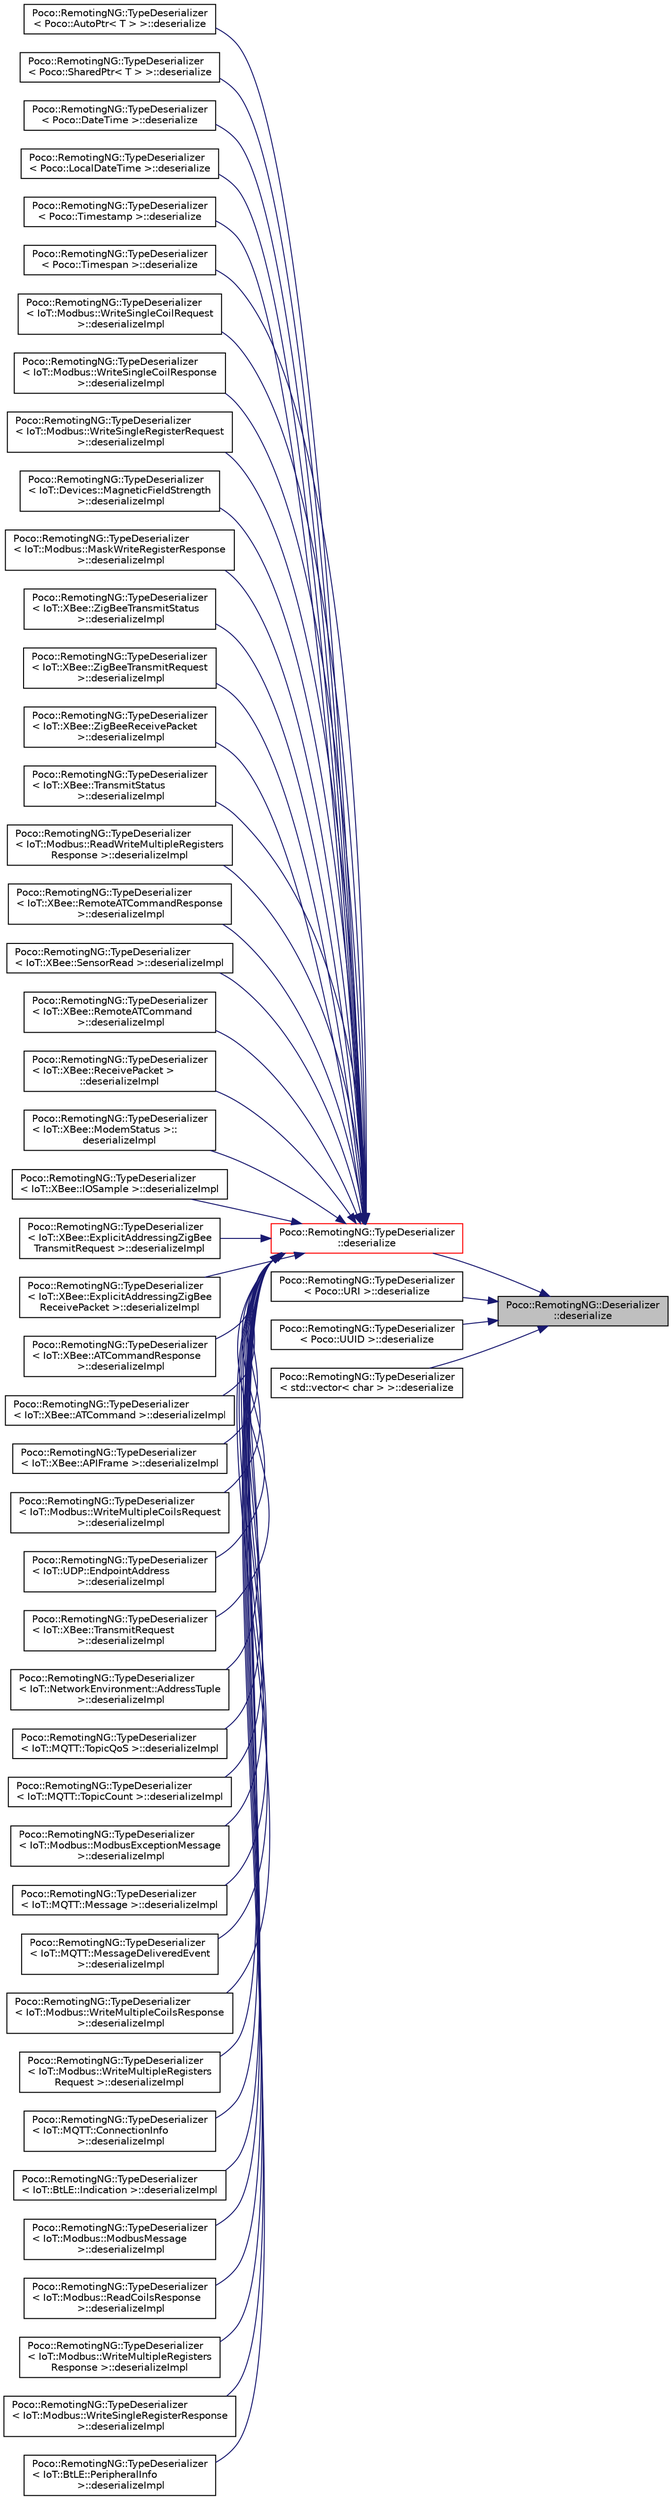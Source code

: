 digraph "Poco::RemotingNG::Deserializer::deserialize"
{
 // LATEX_PDF_SIZE
  edge [fontname="Helvetica",fontsize="10",labelfontname="Helvetica",labelfontsize="10"];
  node [fontname="Helvetica",fontsize="10",shape=record];
  rankdir="RL";
  Node1 [label="Poco::RemotingNG::Deserializer\l::deserialize",height=0.2,width=0.4,color="black", fillcolor="grey75", style="filled", fontcolor="black",tooltip=" "];
  Node1 -> Node2 [dir="back",color="midnightblue",fontsize="10",style="solid",fontname="Helvetica"];
  Node2 [label="Poco::RemotingNG::TypeDeserializer\l::deserialize",height=0.2,width=0.4,color="red", fillcolor="white", style="filled",URL="$classPoco_1_1RemotingNG_1_1TypeDeserializer.html#a93de3b10c219daf40047332e26ac0442",tooltip=" "];
  Node2 -> Node3 [dir="back",color="midnightblue",fontsize="10",style="solid",fontname="Helvetica"];
  Node3 [label="Poco::RemotingNG::TypeDeserializer\l\< Poco::AutoPtr\< T \> \>::deserialize",height=0.2,width=0.4,color="black", fillcolor="white", style="filled",URL="$classPoco_1_1RemotingNG_1_1TypeDeserializer_3_01Poco_1_1AutoPtr_3_01T_01_4_01_4.html#ada8904c73b5759a2cf370aefe0406b7e",tooltip=" "];
  Node2 -> Node4 [dir="back",color="midnightblue",fontsize="10",style="solid",fontname="Helvetica"];
  Node4 [label="Poco::RemotingNG::TypeDeserializer\l\< Poco::SharedPtr\< T \> \>::deserialize",height=0.2,width=0.4,color="black", fillcolor="white", style="filled",URL="$classPoco_1_1RemotingNG_1_1TypeDeserializer_3_01Poco_1_1SharedPtr_3_01T_01_4_01_4.html#a4e8be58d6935d812522edf65fefa7887",tooltip=" "];
  Node2 -> Node5 [dir="back",color="midnightblue",fontsize="10",style="solid",fontname="Helvetica"];
  Node5 [label="Poco::RemotingNG::TypeDeserializer\l\< Poco::DateTime \>::deserialize",height=0.2,width=0.4,color="black", fillcolor="white", style="filled",URL="$classPoco_1_1RemotingNG_1_1TypeDeserializer_3_01Poco_1_1DateTime_01_4.html#aa9a907aaf57b5bed71389374858b0480",tooltip=" "];
  Node2 -> Node6 [dir="back",color="midnightblue",fontsize="10",style="solid",fontname="Helvetica"];
  Node6 [label="Poco::RemotingNG::TypeDeserializer\l\< Poco::LocalDateTime \>::deserialize",height=0.2,width=0.4,color="black", fillcolor="white", style="filled",URL="$classPoco_1_1RemotingNG_1_1TypeDeserializer_3_01Poco_1_1LocalDateTime_01_4.html#a5e177d23897f413004efc9dd62db2a89",tooltip=" "];
  Node2 -> Node7 [dir="back",color="midnightblue",fontsize="10",style="solid",fontname="Helvetica"];
  Node7 [label="Poco::RemotingNG::TypeDeserializer\l\< Poco::Timestamp \>::deserialize",height=0.2,width=0.4,color="black", fillcolor="white", style="filled",URL="$classPoco_1_1RemotingNG_1_1TypeDeserializer_3_01Poco_1_1Timestamp_01_4.html#adac1e1be0ac65bd37fb9c4dbd24d9677",tooltip=" "];
  Node2 -> Node8 [dir="back",color="midnightblue",fontsize="10",style="solid",fontname="Helvetica"];
  Node8 [label="Poco::RemotingNG::TypeDeserializer\l\< Poco::Timespan \>::deserialize",height=0.2,width=0.4,color="black", fillcolor="white", style="filled",URL="$classPoco_1_1RemotingNG_1_1TypeDeserializer_3_01Poco_1_1Timespan_01_4.html#a63fde70f8732dbbd2e1bc5b27e1ec0b5",tooltip="Deserialize for complex data types."];
  Node2 -> Node9 [dir="back",color="midnightblue",fontsize="10",style="solid",fontname="Helvetica"];
  Node9 [label="Poco::RemotingNG::TypeDeserializer\l\< IoT::Modbus::WriteSingleCoilRequest\l \>::deserializeImpl",height=0.2,width=0.4,color="black", fillcolor="white", style="filled",URL="$classPoco_1_1RemotingNG_1_1TypeDeserializer_3_01IoT_1_1Modbus_1_1WriteSingleCoilRequest_01_4.html#ab6f6ee34eb789078ad721fa8a8abadad",tooltip=" "];
  Node2 -> Node10 [dir="back",color="midnightblue",fontsize="10",style="solid",fontname="Helvetica"];
  Node10 [label="Poco::RemotingNG::TypeDeserializer\l\< IoT::Modbus::WriteSingleCoilResponse\l \>::deserializeImpl",height=0.2,width=0.4,color="black", fillcolor="white", style="filled",URL="$classPoco_1_1RemotingNG_1_1TypeDeserializer_3_01IoT_1_1Modbus_1_1WriteSingleCoilResponse_01_4.html#a0c4215c8d5bd31746537777e6c60e8a3",tooltip=" "];
  Node2 -> Node11 [dir="back",color="midnightblue",fontsize="10",style="solid",fontname="Helvetica"];
  Node11 [label="Poco::RemotingNG::TypeDeserializer\l\< IoT::Modbus::WriteSingleRegisterRequest\l \>::deserializeImpl",height=0.2,width=0.4,color="black", fillcolor="white", style="filled",URL="$classPoco_1_1RemotingNG_1_1TypeDeserializer_3_01IoT_1_1Modbus_1_1WriteSingleRegisterRequest_01_4.html#a861b56512997947ce497d0f7d9ab07b1",tooltip=" "];
  Node2 -> Node12 [dir="back",color="midnightblue",fontsize="10",style="solid",fontname="Helvetica"];
  Node12 [label="Poco::RemotingNG::TypeDeserializer\l\< IoT::Devices::MagneticFieldStrength\l \>::deserializeImpl",height=0.2,width=0.4,color="black", fillcolor="white", style="filled",URL="$classPoco_1_1RemotingNG_1_1TypeDeserializer_3_01IoT_1_1Devices_1_1MagneticFieldStrength_01_4.html#a0e7503823951cedcfe5d32866420a163",tooltip=" "];
  Node2 -> Node13 [dir="back",color="midnightblue",fontsize="10",style="solid",fontname="Helvetica"];
  Node13 [label="Poco::RemotingNG::TypeDeserializer\l\< IoT::Modbus::MaskWriteRegisterResponse\l \>::deserializeImpl",height=0.2,width=0.4,color="black", fillcolor="white", style="filled",URL="$classPoco_1_1RemotingNG_1_1TypeDeserializer_3_01IoT_1_1Modbus_1_1MaskWriteRegisterResponse_01_4.html#a210ed585e3be0ae0f6136f81c781bde8",tooltip=" "];
  Node2 -> Node14 [dir="back",color="midnightblue",fontsize="10",style="solid",fontname="Helvetica"];
  Node14 [label="Poco::RemotingNG::TypeDeserializer\l\< IoT::XBee::ZigBeeTransmitStatus\l \>::deserializeImpl",height=0.2,width=0.4,color="black", fillcolor="white", style="filled",URL="$classPoco_1_1RemotingNG_1_1TypeDeserializer_3_01IoT_1_1XBee_1_1ZigBeeTransmitStatus_01_4.html#a6196ed6270a4305c92227c64781a37c3",tooltip=" "];
  Node2 -> Node15 [dir="back",color="midnightblue",fontsize="10",style="solid",fontname="Helvetica"];
  Node15 [label="Poco::RemotingNG::TypeDeserializer\l\< IoT::XBee::ZigBeeTransmitRequest\l \>::deserializeImpl",height=0.2,width=0.4,color="black", fillcolor="white", style="filled",URL="$classPoco_1_1RemotingNG_1_1TypeDeserializer_3_01IoT_1_1XBee_1_1ZigBeeTransmitRequest_01_4.html#aec4117351f17d819c4d98cff0ff2cc13",tooltip=" "];
  Node2 -> Node16 [dir="back",color="midnightblue",fontsize="10",style="solid",fontname="Helvetica"];
  Node16 [label="Poco::RemotingNG::TypeDeserializer\l\< IoT::XBee::ZigBeeReceivePacket\l \>::deserializeImpl",height=0.2,width=0.4,color="black", fillcolor="white", style="filled",URL="$classPoco_1_1RemotingNG_1_1TypeDeserializer_3_01IoT_1_1XBee_1_1ZigBeeReceivePacket_01_4.html#a837267fad50e9a4362c12bbc2af3f0cd",tooltip=" "];
  Node2 -> Node17 [dir="back",color="midnightblue",fontsize="10",style="solid",fontname="Helvetica"];
  Node17 [label="Poco::RemotingNG::TypeDeserializer\l\< IoT::XBee::TransmitStatus\l \>::deserializeImpl",height=0.2,width=0.4,color="black", fillcolor="white", style="filled",URL="$classPoco_1_1RemotingNG_1_1TypeDeserializer_3_01IoT_1_1XBee_1_1TransmitStatus_01_4.html#acf8cc6e28d6d7bdde99d326d6dbc4cdf",tooltip=" "];
  Node2 -> Node18 [dir="back",color="midnightblue",fontsize="10",style="solid",fontname="Helvetica"];
  Node18 [label="Poco::RemotingNG::TypeDeserializer\l\< IoT::Modbus::ReadWriteMultipleRegisters\lResponse \>::deserializeImpl",height=0.2,width=0.4,color="black", fillcolor="white", style="filled",URL="$classPoco_1_1RemotingNG_1_1TypeDeserializer_3_01IoT_1_1Modbus_1_1ReadWriteMultipleRegistersResponse_01_4.html#a37dd8afd863cf41e591a67bab28a15cc",tooltip=" "];
  Node2 -> Node19 [dir="back",color="midnightblue",fontsize="10",style="solid",fontname="Helvetica"];
  Node19 [label="Poco::RemotingNG::TypeDeserializer\l\< IoT::XBee::RemoteATCommandResponse\l \>::deserializeImpl",height=0.2,width=0.4,color="black", fillcolor="white", style="filled",URL="$classPoco_1_1RemotingNG_1_1TypeDeserializer_3_01IoT_1_1XBee_1_1RemoteATCommandResponse_01_4.html#a814b615e39dd475ec0986909357f02e7",tooltip=" "];
  Node2 -> Node20 [dir="back",color="midnightblue",fontsize="10",style="solid",fontname="Helvetica"];
  Node20 [label="Poco::RemotingNG::TypeDeserializer\l\< IoT::XBee::SensorRead \>::deserializeImpl",height=0.2,width=0.4,color="black", fillcolor="white", style="filled",URL="$classPoco_1_1RemotingNG_1_1TypeDeserializer_3_01IoT_1_1XBee_1_1SensorRead_01_4.html#a26f777822c000141e555a41c8f89c737",tooltip=" "];
  Node2 -> Node21 [dir="back",color="midnightblue",fontsize="10",style="solid",fontname="Helvetica"];
  Node21 [label="Poco::RemotingNG::TypeDeserializer\l\< IoT::XBee::RemoteATCommand\l \>::deserializeImpl",height=0.2,width=0.4,color="black", fillcolor="white", style="filled",URL="$classPoco_1_1RemotingNG_1_1TypeDeserializer_3_01IoT_1_1XBee_1_1RemoteATCommand_01_4.html#a02b60dec63754df2f656cdc9d2faeef3",tooltip=" "];
  Node2 -> Node22 [dir="back",color="midnightblue",fontsize="10",style="solid",fontname="Helvetica"];
  Node22 [label="Poco::RemotingNG::TypeDeserializer\l\< IoT::XBee::ReceivePacket \>\l::deserializeImpl",height=0.2,width=0.4,color="black", fillcolor="white", style="filled",URL="$classPoco_1_1RemotingNG_1_1TypeDeserializer_3_01IoT_1_1XBee_1_1ReceivePacket_01_4.html#a0b5f408250dacb0c704283bff51b78ee",tooltip=" "];
  Node2 -> Node23 [dir="back",color="midnightblue",fontsize="10",style="solid",fontname="Helvetica"];
  Node23 [label="Poco::RemotingNG::TypeDeserializer\l\< IoT::XBee::ModemStatus \>::\ldeserializeImpl",height=0.2,width=0.4,color="black", fillcolor="white", style="filled",URL="$classPoco_1_1RemotingNG_1_1TypeDeserializer_3_01IoT_1_1XBee_1_1ModemStatus_01_4.html#a22b2d3db11e6f850aaff10c950dd68b6",tooltip=" "];
  Node2 -> Node24 [dir="back",color="midnightblue",fontsize="10",style="solid",fontname="Helvetica"];
  Node24 [label="Poco::RemotingNG::TypeDeserializer\l\< IoT::XBee::IOSample \>::deserializeImpl",height=0.2,width=0.4,color="black", fillcolor="white", style="filled",URL="$classPoco_1_1RemotingNG_1_1TypeDeserializer_3_01IoT_1_1XBee_1_1IOSample_01_4.html#ac22f4d13686606239691d408530fdb96",tooltip=" "];
  Node2 -> Node25 [dir="back",color="midnightblue",fontsize="10",style="solid",fontname="Helvetica"];
  Node25 [label="Poco::RemotingNG::TypeDeserializer\l\< IoT::XBee::ExplicitAddressingZigBee\lTransmitRequest \>::deserializeImpl",height=0.2,width=0.4,color="black", fillcolor="white", style="filled",URL="$classPoco_1_1RemotingNG_1_1TypeDeserializer_3_01IoT_1_1XBee_1_1ExplicitAddressingZigBeeTransmitRequest_01_4.html#a710c87fb061a264e762dc9d844bed015",tooltip=" "];
  Node2 -> Node26 [dir="back",color="midnightblue",fontsize="10",style="solid",fontname="Helvetica"];
  Node26 [label="Poco::RemotingNG::TypeDeserializer\l\< IoT::XBee::ExplicitAddressingZigBee\lReceivePacket \>::deserializeImpl",height=0.2,width=0.4,color="black", fillcolor="white", style="filled",URL="$classPoco_1_1RemotingNG_1_1TypeDeserializer_3_01IoT_1_1XBee_1_1ExplicitAddressingZigBeeReceivePacket_01_4.html#ad54cb260989f3718ac41a5ec70150b12",tooltip=" "];
  Node2 -> Node27 [dir="back",color="midnightblue",fontsize="10",style="solid",fontname="Helvetica"];
  Node27 [label="Poco::RemotingNG::TypeDeserializer\l\< IoT::XBee::ATCommandResponse\l \>::deserializeImpl",height=0.2,width=0.4,color="black", fillcolor="white", style="filled",URL="$classPoco_1_1RemotingNG_1_1TypeDeserializer_3_01IoT_1_1XBee_1_1ATCommandResponse_01_4.html#a97033ac9014b9dcf404a14fcbec02079",tooltip=" "];
  Node2 -> Node28 [dir="back",color="midnightblue",fontsize="10",style="solid",fontname="Helvetica"];
  Node28 [label="Poco::RemotingNG::TypeDeserializer\l\< IoT::XBee::ATCommand \>::deserializeImpl",height=0.2,width=0.4,color="black", fillcolor="white", style="filled",URL="$classPoco_1_1RemotingNG_1_1TypeDeserializer_3_01IoT_1_1XBee_1_1ATCommand_01_4.html#a3531c1cfa48716fdc5b6d62e94fee9a0",tooltip=" "];
  Node2 -> Node29 [dir="back",color="midnightblue",fontsize="10",style="solid",fontname="Helvetica"];
  Node29 [label="Poco::RemotingNG::TypeDeserializer\l\< IoT::XBee::APIFrame \>::deserializeImpl",height=0.2,width=0.4,color="black", fillcolor="white", style="filled",URL="$classPoco_1_1RemotingNG_1_1TypeDeserializer_3_01IoT_1_1XBee_1_1APIFrame_01_4.html#a704a472f5f4f6473fd627d7f70e537d0",tooltip=" "];
  Node2 -> Node30 [dir="back",color="midnightblue",fontsize="10",style="solid",fontname="Helvetica"];
  Node30 [label="Poco::RemotingNG::TypeDeserializer\l\< IoT::Modbus::WriteMultipleCoilsRequest\l \>::deserializeImpl",height=0.2,width=0.4,color="black", fillcolor="white", style="filled",URL="$classPoco_1_1RemotingNG_1_1TypeDeserializer_3_01IoT_1_1Modbus_1_1WriteMultipleCoilsRequest_01_4.html#aeb03223f4fc9e442fbd011d1222d4122",tooltip=" "];
  Node2 -> Node31 [dir="back",color="midnightblue",fontsize="10",style="solid",fontname="Helvetica"];
  Node31 [label="Poco::RemotingNG::TypeDeserializer\l\< IoT::UDP::EndpointAddress\l \>::deserializeImpl",height=0.2,width=0.4,color="black", fillcolor="white", style="filled",URL="$classPoco_1_1RemotingNG_1_1TypeDeserializer_3_01IoT_1_1UDP_1_1EndpointAddress_01_4.html#a327b4f6d7162ed6865f35da02e00fa5e",tooltip=" "];
  Node2 -> Node32 [dir="back",color="midnightblue",fontsize="10",style="solid",fontname="Helvetica"];
  Node32 [label="Poco::RemotingNG::TypeDeserializer\l\< IoT::XBee::TransmitRequest\l \>::deserializeImpl",height=0.2,width=0.4,color="black", fillcolor="white", style="filled",URL="$classPoco_1_1RemotingNG_1_1TypeDeserializer_3_01IoT_1_1XBee_1_1TransmitRequest_01_4.html#ada230bad0adf1ff6ae87ca4b4382c69c",tooltip=" "];
  Node2 -> Node33 [dir="back",color="midnightblue",fontsize="10",style="solid",fontname="Helvetica"];
  Node33 [label="Poco::RemotingNG::TypeDeserializer\l\< IoT::NetworkEnvironment::AddressTuple\l \>::deserializeImpl",height=0.2,width=0.4,color="black", fillcolor="white", style="filled",URL="$classPoco_1_1RemotingNG_1_1TypeDeserializer_3_01IoT_1_1NetworkEnvironment_1_1AddressTuple_01_4.html#a6e577197e3c37afa0afc2f4008573e08",tooltip=" "];
  Node2 -> Node34 [dir="back",color="midnightblue",fontsize="10",style="solid",fontname="Helvetica"];
  Node34 [label="Poco::RemotingNG::TypeDeserializer\l\< IoT::MQTT::TopicQoS \>::deserializeImpl",height=0.2,width=0.4,color="black", fillcolor="white", style="filled",URL="$classPoco_1_1RemotingNG_1_1TypeDeserializer_3_01IoT_1_1MQTT_1_1TopicQoS_01_4.html#ab4952dd8b119eb7945367ca6b3ce048f",tooltip=" "];
  Node2 -> Node35 [dir="back",color="midnightblue",fontsize="10",style="solid",fontname="Helvetica"];
  Node35 [label="Poco::RemotingNG::TypeDeserializer\l\< IoT::MQTT::TopicCount \>::deserializeImpl",height=0.2,width=0.4,color="black", fillcolor="white", style="filled",URL="$classPoco_1_1RemotingNG_1_1TypeDeserializer_3_01IoT_1_1MQTT_1_1TopicCount_01_4.html#a29c3f0402bcdd0b81eac2a335498cf49",tooltip=" "];
  Node2 -> Node36 [dir="back",color="midnightblue",fontsize="10",style="solid",fontname="Helvetica"];
  Node36 [label="Poco::RemotingNG::TypeDeserializer\l\< IoT::Modbus::ModbusExceptionMessage\l \>::deserializeImpl",height=0.2,width=0.4,color="black", fillcolor="white", style="filled",URL="$classPoco_1_1RemotingNG_1_1TypeDeserializer_3_01IoT_1_1Modbus_1_1ModbusExceptionMessage_01_4.html#a2f706ff412aac234486bc1ae1a39aae6",tooltip=" "];
  Node2 -> Node37 [dir="back",color="midnightblue",fontsize="10",style="solid",fontname="Helvetica"];
  Node37 [label="Poco::RemotingNG::TypeDeserializer\l\< IoT::MQTT::Message \>::deserializeImpl",height=0.2,width=0.4,color="black", fillcolor="white", style="filled",URL="$classPoco_1_1RemotingNG_1_1TypeDeserializer_3_01IoT_1_1MQTT_1_1Message_01_4.html#a60715abc83b019e4f00fffbc53f4a308",tooltip=" "];
  Node2 -> Node38 [dir="back",color="midnightblue",fontsize="10",style="solid",fontname="Helvetica"];
  Node38 [label="Poco::RemotingNG::TypeDeserializer\l\< IoT::MQTT::MessageDeliveredEvent\l \>::deserializeImpl",height=0.2,width=0.4,color="black", fillcolor="white", style="filled",URL="$classPoco_1_1RemotingNG_1_1TypeDeserializer_3_01IoT_1_1MQTT_1_1MessageDeliveredEvent_01_4.html#a60bce4488b88aea13fbc77b8e9b1c66d",tooltip=" "];
  Node2 -> Node39 [dir="back",color="midnightblue",fontsize="10",style="solid",fontname="Helvetica"];
  Node39 [label="Poco::RemotingNG::TypeDeserializer\l\< IoT::Modbus::WriteMultipleCoilsResponse\l \>::deserializeImpl",height=0.2,width=0.4,color="black", fillcolor="white", style="filled",URL="$classPoco_1_1RemotingNG_1_1TypeDeserializer_3_01IoT_1_1Modbus_1_1WriteMultipleCoilsResponse_01_4.html#a402feacbfa670235e99ddf9888488039",tooltip=" "];
  Node2 -> Node40 [dir="back",color="midnightblue",fontsize="10",style="solid",fontname="Helvetica"];
  Node40 [label="Poco::RemotingNG::TypeDeserializer\l\< IoT::Modbus::WriteMultipleRegisters\lRequest \>::deserializeImpl",height=0.2,width=0.4,color="black", fillcolor="white", style="filled",URL="$classPoco_1_1RemotingNG_1_1TypeDeserializer_3_01IoT_1_1Modbus_1_1WriteMultipleRegistersRequest_01_4.html#a5fe81a9ee18ffb91b34d0a0c7fc34cce",tooltip=" "];
  Node2 -> Node41 [dir="back",color="midnightblue",fontsize="10",style="solid",fontname="Helvetica"];
  Node41 [label="Poco::RemotingNG::TypeDeserializer\l\< IoT::MQTT::ConnectionInfo\l \>::deserializeImpl",height=0.2,width=0.4,color="black", fillcolor="white", style="filled",URL="$classPoco_1_1RemotingNG_1_1TypeDeserializer_3_01IoT_1_1MQTT_1_1ConnectionInfo_01_4.html#aec441805ee81f98268717e16badfef86",tooltip=" "];
  Node2 -> Node42 [dir="back",color="midnightblue",fontsize="10",style="solid",fontname="Helvetica"];
  Node42 [label="Poco::RemotingNG::TypeDeserializer\l\< IoT::BtLE::Indication \>::deserializeImpl",height=0.2,width=0.4,color="black", fillcolor="white", style="filled",URL="$classPoco_1_1RemotingNG_1_1TypeDeserializer_3_01IoT_1_1BtLE_1_1Indication_01_4.html#a81d256322f999c17eaa0a0bf7715668d",tooltip=" "];
  Node2 -> Node43 [dir="back",color="midnightblue",fontsize="10",style="solid",fontname="Helvetica"];
  Node43 [label="Poco::RemotingNG::TypeDeserializer\l\< IoT::Modbus::ModbusMessage\l \>::deserializeImpl",height=0.2,width=0.4,color="black", fillcolor="white", style="filled",URL="$classPoco_1_1RemotingNG_1_1TypeDeserializer_3_01IoT_1_1Modbus_1_1ModbusMessage_01_4.html#a9e3a1e03badb59fef8f36144143a6e20",tooltip=" "];
  Node2 -> Node44 [dir="back",color="midnightblue",fontsize="10",style="solid",fontname="Helvetica"];
  Node44 [label="Poco::RemotingNG::TypeDeserializer\l\< IoT::Modbus::ReadCoilsResponse\l \>::deserializeImpl",height=0.2,width=0.4,color="black", fillcolor="white", style="filled",URL="$classPoco_1_1RemotingNG_1_1TypeDeserializer_3_01IoT_1_1Modbus_1_1ReadCoilsResponse_01_4.html#aaa8c1dbcbd7a3223496169246621f6df",tooltip=" "];
  Node2 -> Node45 [dir="back",color="midnightblue",fontsize="10",style="solid",fontname="Helvetica"];
  Node45 [label="Poco::RemotingNG::TypeDeserializer\l\< IoT::Modbus::WriteMultipleRegisters\lResponse \>::deserializeImpl",height=0.2,width=0.4,color="black", fillcolor="white", style="filled",URL="$classPoco_1_1RemotingNG_1_1TypeDeserializer_3_01IoT_1_1Modbus_1_1WriteMultipleRegistersResponse_01_4.html#a3696e784c793662a316ab59320023435",tooltip=" "];
  Node2 -> Node46 [dir="back",color="midnightblue",fontsize="10",style="solid",fontname="Helvetica"];
  Node46 [label="Poco::RemotingNG::TypeDeserializer\l\< IoT::Modbus::WriteSingleRegisterResponse\l \>::deserializeImpl",height=0.2,width=0.4,color="black", fillcolor="white", style="filled",URL="$classPoco_1_1RemotingNG_1_1TypeDeserializer_3_01IoT_1_1Modbus_1_1WriteSingleRegisterResponse_01_4.html#af7c4a4170aefdca93c08a58412c63277",tooltip=" "];
  Node2 -> Node47 [dir="back",color="midnightblue",fontsize="10",style="solid",fontname="Helvetica"];
  Node47 [label="Poco::RemotingNG::TypeDeserializer\l\< IoT::BtLE::PeripheralInfo\l \>::deserializeImpl",height=0.2,width=0.4,color="black", fillcolor="white", style="filled",URL="$classPoco_1_1RemotingNG_1_1TypeDeserializer_3_01IoT_1_1BtLE_1_1PeripheralInfo_01_4.html#a159e6eb107917c2ce07a3ab8029f36a8",tooltip=" "];
  Node1 -> Node83 [dir="back",color="midnightblue",fontsize="10",style="solid",fontname="Helvetica"];
  Node83 [label="Poco::RemotingNG::TypeDeserializer\l\< Poco::URI \>::deserialize",height=0.2,width=0.4,color="black", fillcolor="white", style="filled",URL="$classPoco_1_1RemotingNG_1_1TypeDeserializer_3_01Poco_1_1URI_01_4.html#ac5a78382d11dea2255832866c37b0b53",tooltip=" "];
  Node1 -> Node84 [dir="back",color="midnightblue",fontsize="10",style="solid",fontname="Helvetica"];
  Node84 [label="Poco::RemotingNG::TypeDeserializer\l\< Poco::UUID \>::deserialize",height=0.2,width=0.4,color="black", fillcolor="white", style="filled",URL="$classPoco_1_1RemotingNG_1_1TypeDeserializer_3_01Poco_1_1UUID_01_4.html#a40656fb9eaf618da807893b1bb3b5ef3",tooltip=" "];
  Node1 -> Node85 [dir="back",color="midnightblue",fontsize="10",style="solid",fontname="Helvetica"];
  Node85 [label="Poco::RemotingNG::TypeDeserializer\l\< std::vector\< char \> \>::deserialize",height=0.2,width=0.4,color="black", fillcolor="white", style="filled",URL="$classPoco_1_1RemotingNG_1_1TypeDeserializer_3_01std_1_1vector_3_01char_01_4_01_4.html#af14fdc6143548664ada248e2446e2c06",tooltip=" "];
}

